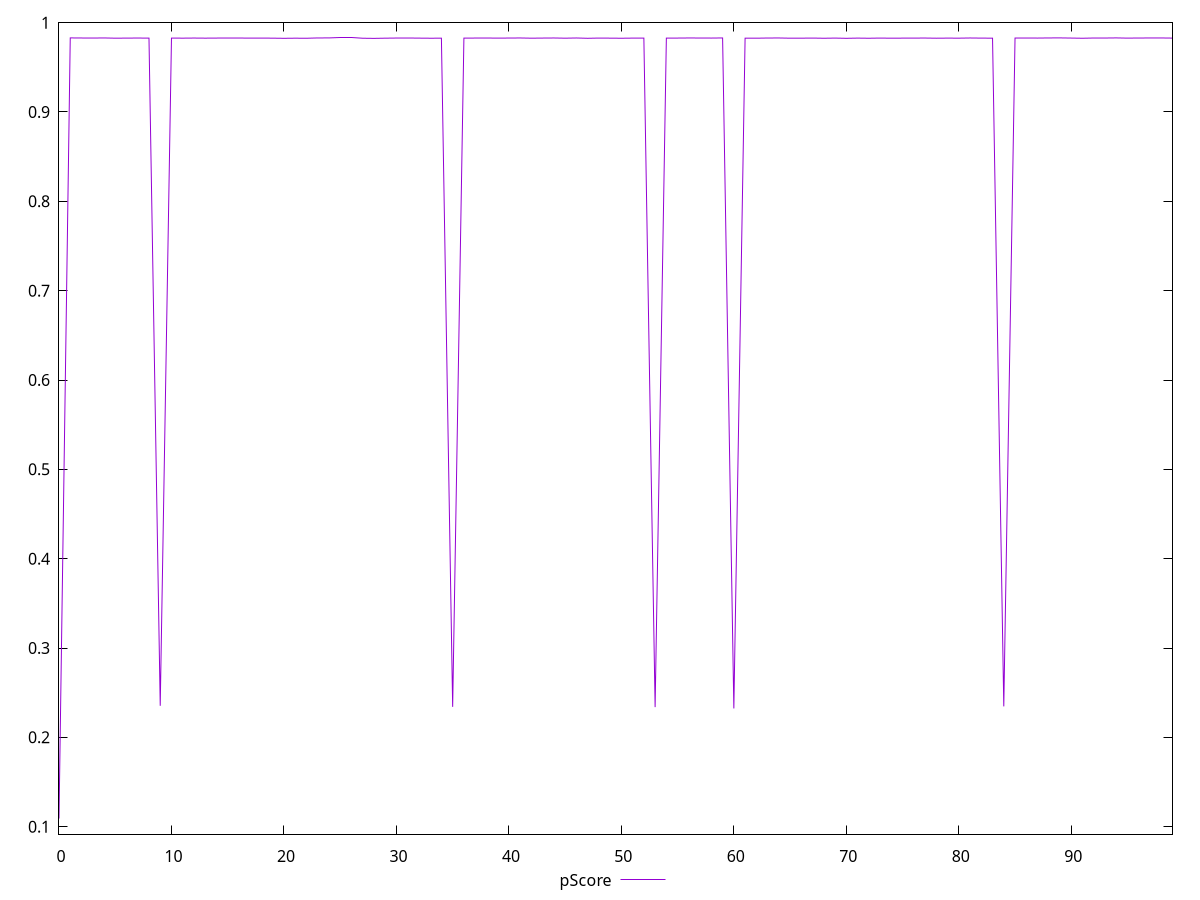 reset

$pScore <<EOF
0 0.10915256871881268
1 0.9829193896878345
2 0.9828222718012132
3 0.9827556371298056
4 0.982876229721475
5 0.9826071682166013
6 0.9827039300278626
7 0.98277118046745
8 0.982680388262281
9 0.2353212187163588
10 0.982731473634485
11 0.9826479366471601
12 0.9827624818750977
13 0.98265242297355
14 0.9827384229457921
15 0.982805135816474
16 0.9827823040680026
17 0.9826804677416368
18 0.9827371012092887
19 0.9826424792642743
20 0.9824870165275561
21 0.9826148337442968
22 0.9825340432885881
23 0.9828796100750776
24 0.9829041606287774
25 0.9828502613082841
26 0.9828483812456132
27 0.9825661840868494
28 0.982408302608496
29 0.9826288687349845
30 0.9827637495014974
31 0.9828143283842218
32 0.9826809332587048
33 0.9825840061998803
34 0.982614454315597
35 0.23415737745115794
36 0.9826701371769189
37 0.9827478242130139
38 0.9828048759216437
39 0.982668391667746
40 0.9827664279127211
41 0.9828458993527366
42 0.9826165411052968
43 0.9827384456035451
44 0.9828302880313946
45 0.9826156608797739
46 0.9828262990451668
47 0.9825031587102842
48 0.9827443359477432
49 0.9826577494839389
50 0.982559036638489
51 0.9826927651936376
52 0.9827297549035804
53 0.23384396146087305
54 0.9827296000233365
55 0.9827372711506122
56 0.9828464634402985
57 0.9827964524068953
58 0.982738573997104
59 0.9828864445430073
60 0.2323760114178734
61 0.9826428582860796
62 0.9825913747034084
63 0.9827950808770998
64 0.9828383017702855
65 0.9826064243131225
66 0.9826318265006955
67 0.9827437696266315
68 0.9825466760829509
69 0.9827225312120664
70 0.9824812776668304
71 0.9827035443310241
72 0.9825534694041734
73 0.982741406046328
74 0.9825974882274311
75 0.9826793322992422
76 0.9827152639339306
77 0.9827634476913161
78 0.9825872349231257
79 0.9826927273642364
80 0.9826367174550423
81 0.9828262990451668
82 0.9826957157174384
83 0.9826350872387251
84 0.23467938524266585
85 0.9827987356164645
86 0.9827967764390189
87 0.9827406886231064
88 0.982879797859467
89 0.9829203646397433
90 0.9827460876894045
91 0.9825485894974055
92 0.9827942895767989
93 0.9827826056583674
94 0.9829198584193413
95 0.9826772997336994
96 0.9828086045970493
97 0.9828241914071255
98 0.9828587574794836
99 0.9827128826361077
EOF

set key outside below
set xrange [0:99]
set yrange [0.09167721280039406:1.000395720558162]
set trange [0.09167721280039406:1.000395720558162]
set terminal svg size 640, 500 enhanced background rgb 'white'
set output "reports/report_00033_2021-03-01T14-23-16.841Z/first-cpu-idle/samples/astro-inner-cached/pScore/values.svg"

plot $pScore title "pScore" with line

reset
